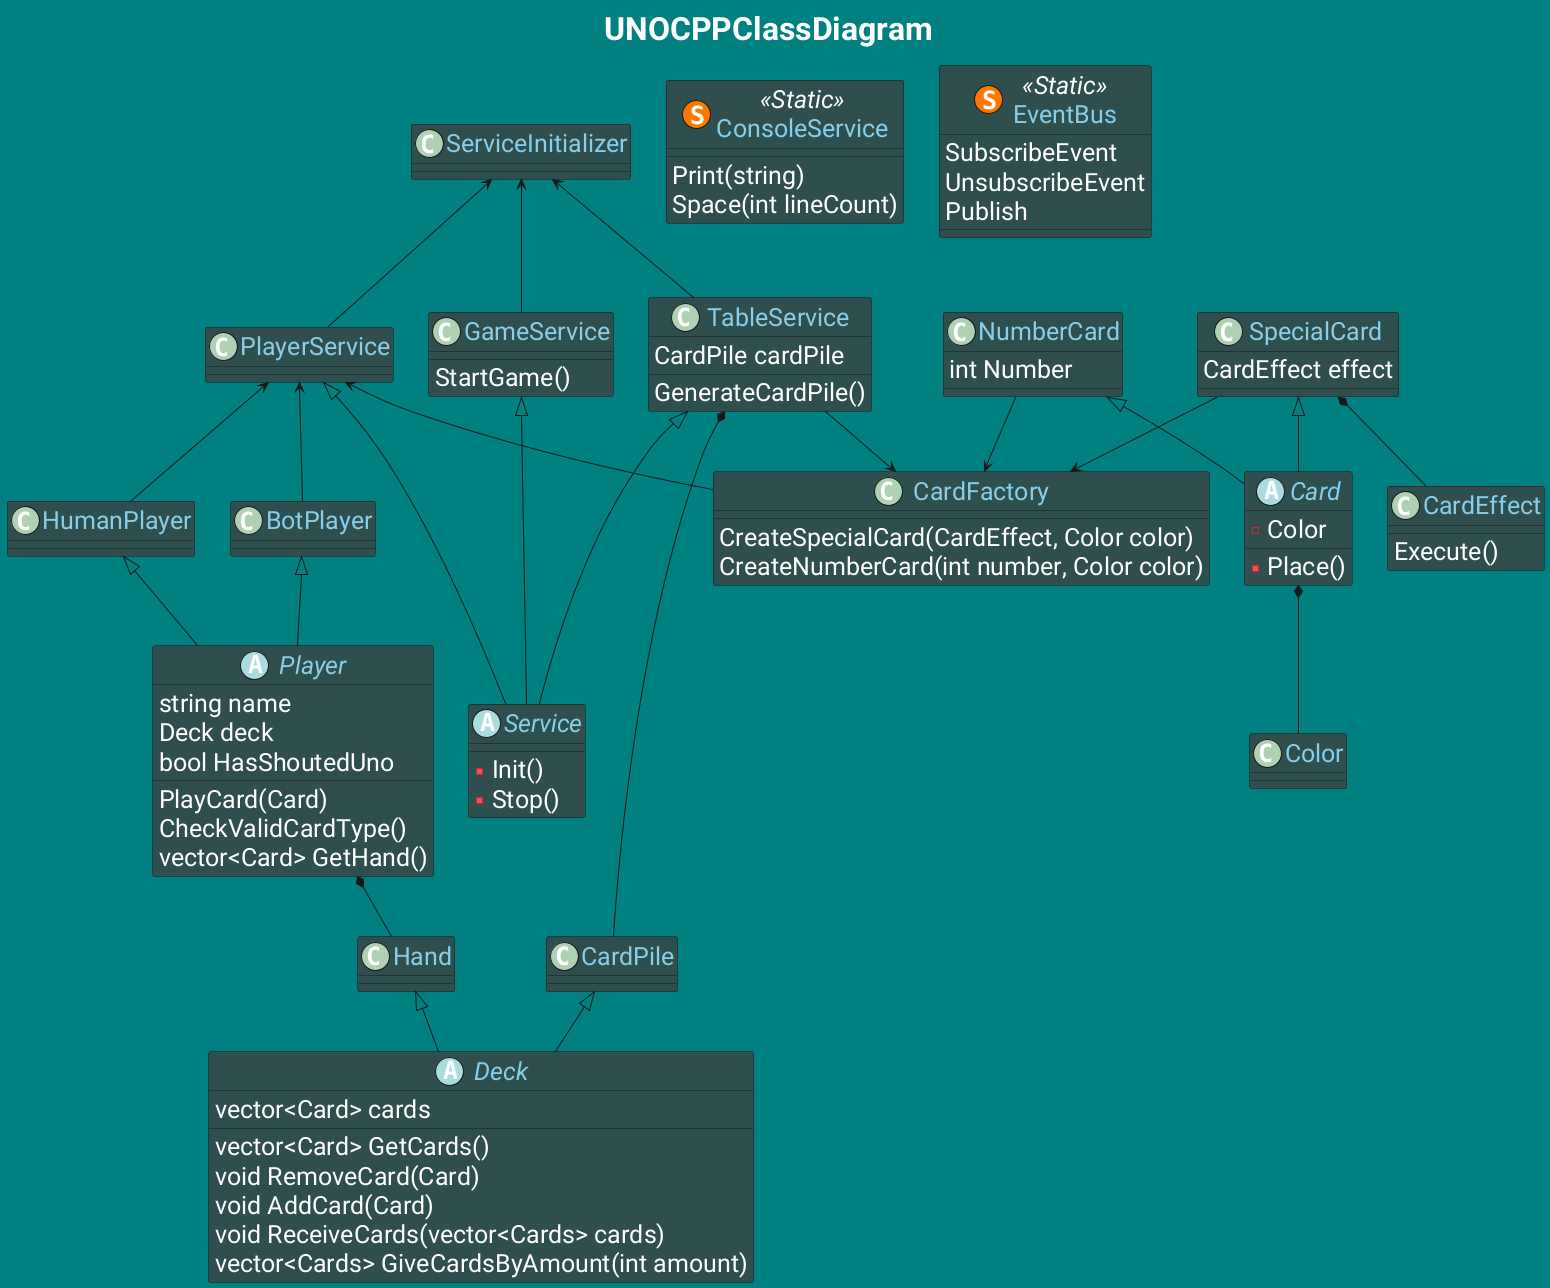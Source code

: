 @startuml UNOCPPClassDiagram

title UNOCPPClassDiagram

abstract class Service
{
    - Init()
    - Stop()
}
abstract class Player
{
    string name
    Deck deck
    bool HasShoutedUno

    PlayCard(Card)
    CheckValidCardType()
    vector<Card> GetHand()
}
abstract class Card
{
    - Color
    - Place()
}
abstract class Deck
{
    vector<Card> cards
    vector<Card> GetCards()
    void RemoveCard(Card)
    void AddCard(Card)
    void ReceiveCards(vector<Cards> cards)
    vector<Cards> GiveCardsByAmount(int amount)
}
class ConsoleService << (S, #FF7700) Static >> 
{
    Print(string)
    Space(int lineCount)
}
class EventBus << (S, #FF7700) Static >>
{
    SubscribeEvent
    UnsubscribeEvent
    Publish
}
class CardEffect{
    Execute()
}
class TableService{
    CardPile cardPile
    GenerateCardPile()
}
class GameService{
    StartGame()
}
class CardFactory
{
    CreateSpecialCard(CardEffect, Color color)
    CreateNumberCard(int number, Color color)
}
class SpecialCard 
{
    CardEffect effect
}
class NumberCard
{
    int Number
}

class ServiceInitializer
class BotPlayer
class HumanPlayer
class Hand
class CardPile
class PlayerService
class Color

PlayerService <|--- Service
TableService <|--- Service
GameService <|--- Service

BotPlayer <|-- Player
HumanPlayer <|-- Player

SpecialCard <|-- Card
NumberCard <|-- Card

Hand <|-- Deck
CardPile <|-- Deck

SpecialCard *-- CardEffect
Player *-- Hand
TableService *-- CardPile
Card *-- Color

ServiceInitializer <-- PlayerService
ServiceInitializer <-- GameService
ServiceInitializer <-- TableService

NumberCard --> CardFactory
SpecialCard --> CardFactory
TableService --> CardFactory

PlayerService <-- BotPlayer
PlayerService <-- HumanPlayer
PlayerService <-- CardFactory
'-----------------------------------------------------------
skinParam TitleFontSize 32
skinparam backgroundColor Teal
skinParam ClassBackgroundColor DarkSlateGrey
skinParam DefaultFontColor White
skinParam ClassFontColor SkyBlue
skinParam ArrowColor LightSkyBlue 
skinparam DefaultFontSize 25
skinparam DefaultFontName Roboto